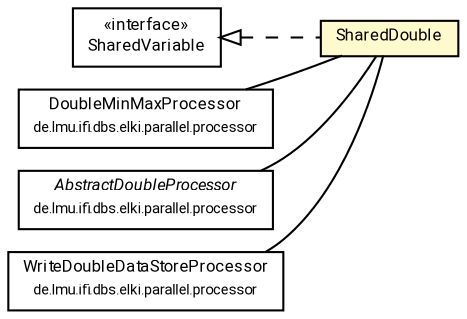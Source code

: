 #!/usr/local/bin/dot
#
# Class diagram 
# Generated by UMLGraph version R5_7_2-60-g0e99a6 (http://www.spinellis.gr/umlgraph/)
#

digraph G {
	graph [fontnames="svg"]
	edge [fontname="Roboto",fontsize=7,labelfontname="Roboto",labelfontsize=7,color="black"];
	node [fontname="Roboto",fontcolor="black",fontsize=8,shape=plaintext,margin=0,width=0,height=0];
	nodesep=0.15;
	ranksep=0.25;
	rankdir=LR;
	// de.lmu.ifi.dbs.elki.parallel.variables.SharedDouble
	c9257358 [label=<<table title="de.lmu.ifi.dbs.elki.parallel.variables.SharedDouble" border="0" cellborder="1" cellspacing="0" cellpadding="2" bgcolor="lemonChiffon" href="SharedDouble.html" target="_parent">
		<tr><td><table border="0" cellspacing="0" cellpadding="1">
		<tr><td align="center" balign="center"> <font face="Roboto">SharedDouble</font> </td></tr>
		</table></td></tr>
		</table>>, URL="SharedDouble.html"];
	// de.lmu.ifi.dbs.elki.parallel.variables.SharedVariable<I extends de.lmu.ifi.dbs.elki.parallel.variables.SharedVariable.Instance<?>>
	c9257360 [label=<<table title="de.lmu.ifi.dbs.elki.parallel.variables.SharedVariable" border="0" cellborder="1" cellspacing="0" cellpadding="2" href="SharedVariable.html" target="_parent">
		<tr><td><table border="0" cellspacing="0" cellpadding="1">
		<tr><td align="center" balign="center"> &#171;interface&#187; </td></tr>
		<tr><td align="center" balign="center"> <font face="Roboto">SharedVariable</font> </td></tr>
		</table></td></tr>
		</table>>, URL="SharedVariable.html"];
	// de.lmu.ifi.dbs.elki.parallel.processor.DoubleMinMaxProcessor
	c9257366 [label=<<table title="de.lmu.ifi.dbs.elki.parallel.processor.DoubleMinMaxProcessor" border="0" cellborder="1" cellspacing="0" cellpadding="2" href="../processor/DoubleMinMaxProcessor.html" target="_parent">
		<tr><td><table border="0" cellspacing="0" cellpadding="1">
		<tr><td align="center" balign="center"> <font face="Roboto">DoubleMinMaxProcessor</font> </td></tr>
		<tr><td align="center" balign="center"> <font face="Roboto" point-size="7.0">de.lmu.ifi.dbs.elki.parallel.processor</font> </td></tr>
		</table></td></tr>
		</table>>, URL="../processor/DoubleMinMaxProcessor.html"];
	// de.lmu.ifi.dbs.elki.parallel.processor.AbstractDoubleProcessor
	c9257370 [label=<<table title="de.lmu.ifi.dbs.elki.parallel.processor.AbstractDoubleProcessor" border="0" cellborder="1" cellspacing="0" cellpadding="2" href="../processor/AbstractDoubleProcessor.html" target="_parent">
		<tr><td><table border="0" cellspacing="0" cellpadding="1">
		<tr><td align="center" balign="center"> <font face="Roboto"><i>AbstractDoubleProcessor</i></font> </td></tr>
		<tr><td align="center" balign="center"> <font face="Roboto" point-size="7.0">de.lmu.ifi.dbs.elki.parallel.processor</font> </td></tr>
		</table></td></tr>
		</table>>, URL="../processor/AbstractDoubleProcessor.html"];
	// de.lmu.ifi.dbs.elki.parallel.processor.WriteDoubleDataStoreProcessor
	c9257374 [label=<<table title="de.lmu.ifi.dbs.elki.parallel.processor.WriteDoubleDataStoreProcessor" border="0" cellborder="1" cellspacing="0" cellpadding="2" href="../processor/WriteDoubleDataStoreProcessor.html" target="_parent">
		<tr><td><table border="0" cellspacing="0" cellpadding="1">
		<tr><td align="center" balign="center"> <font face="Roboto">WriteDoubleDataStoreProcessor</font> </td></tr>
		<tr><td align="center" balign="center"> <font face="Roboto" point-size="7.0">de.lmu.ifi.dbs.elki.parallel.processor</font> </td></tr>
		</table></td></tr>
		</table>>, URL="../processor/WriteDoubleDataStoreProcessor.html"];
	// de.lmu.ifi.dbs.elki.parallel.variables.SharedDouble implements de.lmu.ifi.dbs.elki.parallel.variables.SharedVariable<I extends de.lmu.ifi.dbs.elki.parallel.variables.SharedVariable.Instance<?>>
	c9257360 -> c9257358 [arrowtail=empty,style=dashed,dir=back,weight=9];
	// de.lmu.ifi.dbs.elki.parallel.processor.DoubleMinMaxProcessor assoc de.lmu.ifi.dbs.elki.parallel.variables.SharedDouble
	c9257366 -> c9257358 [arrowhead=none,weight=2];
	// de.lmu.ifi.dbs.elki.parallel.processor.AbstractDoubleProcessor assoc de.lmu.ifi.dbs.elki.parallel.variables.SharedDouble
	c9257370 -> c9257358 [arrowhead=none,weight=2];
	// de.lmu.ifi.dbs.elki.parallel.processor.WriteDoubleDataStoreProcessor assoc de.lmu.ifi.dbs.elki.parallel.variables.SharedDouble
	c9257374 -> c9257358 [arrowhead=none,weight=2];
}

